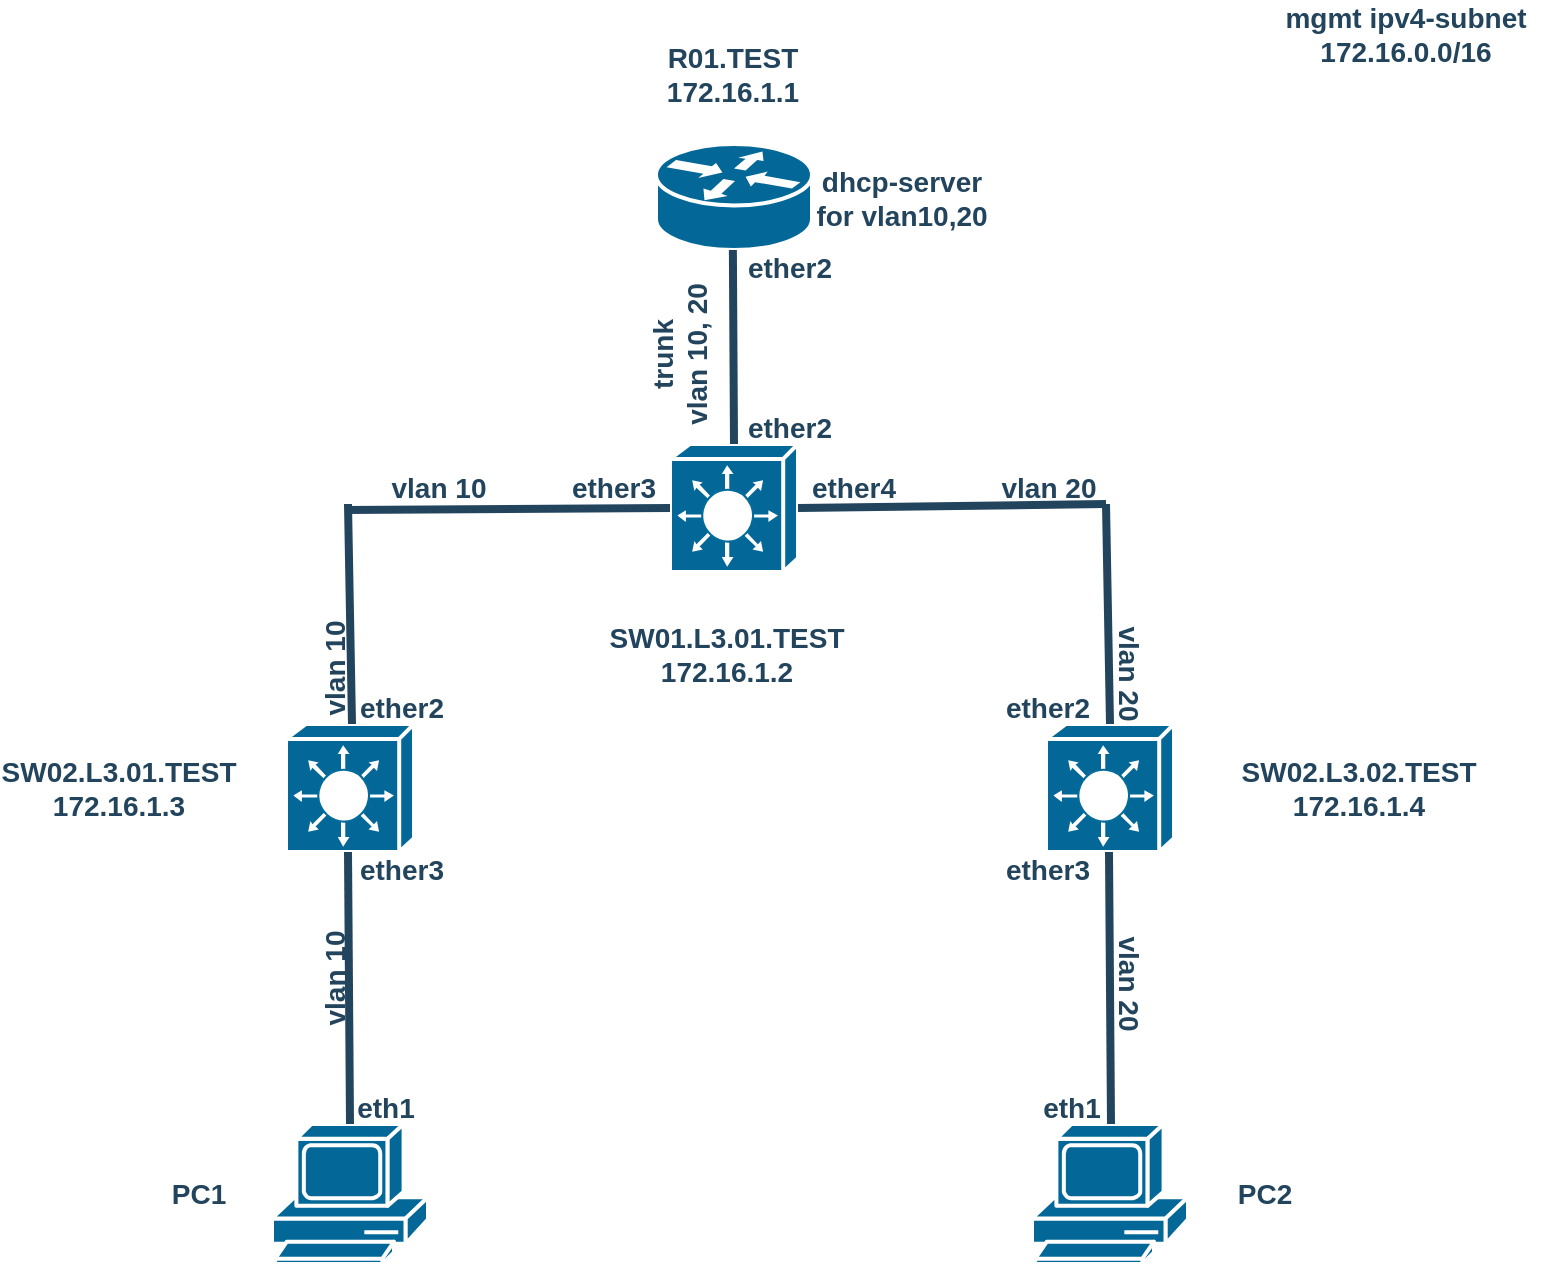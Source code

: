 <mxfile version="24.8.3">
  <diagram name="Страница — 1" id="8uJlKl_JoSrxCh5U-MXV">
    <mxGraphModel dx="2049" dy="1153" grid="1" gridSize="10" guides="1" tooltips="1" connect="1" arrows="1" fold="1" page="1" pageScale="1" pageWidth="827" pageHeight="750" math="0" shadow="0">
      <root>
        <mxCell id="0" />
        <mxCell id="1" parent="0" />
        <mxCell id="zHGn-3Nwz_6JcExacezY-1" value="" style="shape=mxgraph.cisco.routers.router;sketch=0;html=1;pointerEvents=1;dashed=0;fillColor=#036897;strokeColor=#ffffff;strokeWidth=2;verticalLabelPosition=bottom;verticalAlign=top;align=center;outlineConnect=0;" vertex="1" parent="1">
          <mxGeometry x="375" y="80" width="78" height="53" as="geometry" />
        </mxCell>
        <mxCell id="zHGn-3Nwz_6JcExacezY-2" value="" style="shape=mxgraph.cisco.switches.layer_3_switch;sketch=0;html=1;pointerEvents=1;dashed=0;fillColor=#036897;strokeColor=#ffffff;strokeWidth=2;verticalLabelPosition=bottom;verticalAlign=top;align=center;outlineConnect=0;" vertex="1" parent="1">
          <mxGeometry x="382" y="230" width="64" height="64" as="geometry" />
        </mxCell>
        <mxCell id="zHGn-3Nwz_6JcExacezY-3" value="" style="shape=mxgraph.cisco.switches.layer_3_switch;sketch=0;html=1;pointerEvents=1;dashed=0;fillColor=#036897;strokeColor=#ffffff;strokeWidth=2;verticalLabelPosition=bottom;verticalAlign=top;align=center;outlineConnect=0;" vertex="1" parent="1">
          <mxGeometry x="190" y="370" width="64" height="64" as="geometry" />
        </mxCell>
        <mxCell id="zHGn-3Nwz_6JcExacezY-4" value="" style="shape=mxgraph.cisco.switches.layer_3_switch;sketch=0;html=1;pointerEvents=1;dashed=0;fillColor=#036897;strokeColor=#ffffff;strokeWidth=2;verticalLabelPosition=bottom;verticalAlign=top;align=center;outlineConnect=0;" vertex="1" parent="1">
          <mxGeometry x="570" y="370" width="64" height="64" as="geometry" />
        </mxCell>
        <mxCell id="zHGn-3Nwz_6JcExacezY-5" value="" style="shape=mxgraph.cisco.computers_and_peripherals.pc;sketch=0;html=1;pointerEvents=1;dashed=0;fillColor=#036897;strokeColor=#ffffff;strokeWidth=2;verticalLabelPosition=bottom;verticalAlign=top;align=center;outlineConnect=0;" vertex="1" parent="1">
          <mxGeometry x="183" y="570" width="78" height="70" as="geometry" />
        </mxCell>
        <mxCell id="zHGn-3Nwz_6JcExacezY-6" value="" style="shape=mxgraph.cisco.computers_and_peripherals.pc;sketch=0;html=1;pointerEvents=1;dashed=0;fillColor=#036897;strokeColor=#ffffff;strokeWidth=2;verticalLabelPosition=bottom;verticalAlign=top;align=center;outlineConnect=0;" vertex="1" parent="1">
          <mxGeometry x="563" y="570" width="78" height="70" as="geometry" />
        </mxCell>
        <mxCell id="zHGn-3Nwz_6JcExacezY-12" value="&lt;font color=&quot;#23445d&quot;&gt;R01.TEST&lt;/font&gt;&lt;div&gt;&lt;font color=&quot;#23445d&quot;&gt;172.16.1.1&lt;/font&gt;&lt;/div&gt;" style="rounded=1;whiteSpace=wrap;html=1;strokeColor=none;fillColor=none;fontSize=14;fontColor=#742B21;align=center;fontStyle=1" vertex="1" parent="1">
          <mxGeometry x="377" y="30" width="73" height="30" as="geometry" />
        </mxCell>
        <mxCell id="zHGn-3Nwz_6JcExacezY-13" value="&lt;font color=&quot;#23445d&quot;&gt;SW01.L3.01.TEST&lt;/font&gt;&lt;br&gt;&lt;div&gt;&lt;font color=&quot;#23445d&quot;&gt;172.16.1.2&lt;/font&gt;&lt;/div&gt;" style="rounded=1;whiteSpace=wrap;html=1;strokeColor=none;fillColor=none;fontSize=14;fontColor=#742B21;align=center;fontStyle=1" vertex="1" parent="1">
          <mxGeometry x="373.5" y="320" width="72.5" height="30" as="geometry" />
        </mxCell>
        <mxCell id="zHGn-3Nwz_6JcExacezY-14" value="&lt;font color=&quot;#23445d&quot;&gt;SW02.L3.01.TEST&lt;/font&gt;&lt;br&gt;&lt;div&gt;&lt;font color=&quot;#23445d&quot;&gt;172.16.1.3&lt;/font&gt;&lt;/div&gt;" style="rounded=1;whiteSpace=wrap;html=1;strokeColor=none;fillColor=none;fontSize=14;fontColor=#742B21;align=center;fontStyle=1" vertex="1" parent="1">
          <mxGeometry x="70" y="387" width="72.5" height="30" as="geometry" />
        </mxCell>
        <mxCell id="zHGn-3Nwz_6JcExacezY-15" value="&lt;font color=&quot;#23445d&quot;&gt;SW02.L3.02.TEST&lt;/font&gt;&lt;br&gt;&lt;div&gt;&lt;font color=&quot;#23445d&quot;&gt;172.16.1.4&lt;/font&gt;&lt;/div&gt;" style="rounded=1;whiteSpace=wrap;html=1;strokeColor=none;fillColor=none;fontSize=14;fontColor=#742B21;align=center;fontStyle=1" vertex="1" parent="1">
          <mxGeometry x="690" y="387" width="72.5" height="30" as="geometry" />
        </mxCell>
        <mxCell id="zHGn-3Nwz_6JcExacezY-16" value="&lt;div&gt;&lt;font color=&quot;#23445d&quot;&gt;mgmt ipv4-subnet&lt;/font&gt;&lt;/div&gt;&lt;div&gt;&lt;font color=&quot;#23445d&quot;&gt;172.16.0.0/16&lt;/font&gt;&lt;/div&gt;" style="rounded=1;whiteSpace=wrap;html=1;strokeColor=none;fillColor=none;fontSize=14;fontColor=#742B21;align=center;fontStyle=1" vertex="1" parent="1">
          <mxGeometry x="680" y="10" width="140" height="30" as="geometry" />
        </mxCell>
        <mxCell id="zHGn-3Nwz_6JcExacezY-17" style="edgeStyle=none;rounded=1;html=1;strokeColor=#23445D;endArrow=none;endFill=0;strokeWidth=4;entryX=0.5;entryY=0;entryDx=0;entryDy=0;entryPerimeter=0;" edge="1" parent="1" target="zHGn-3Nwz_6JcExacezY-2">
          <mxGeometry relative="1" as="geometry">
            <mxPoint x="413.44" y="133" as="sourcePoint" />
            <mxPoint x="414.44" y="199" as="targetPoint" />
          </mxGeometry>
        </mxCell>
        <mxCell id="zHGn-3Nwz_6JcExacezY-18" value="&lt;font color=&quot;#23445d&quot;&gt;trunk&lt;/font&gt;&lt;div&gt;&lt;font color=&quot;#23445d&quot;&gt;vlan 10, 20&lt;/font&gt;&lt;/div&gt;" style="rounded=1;whiteSpace=wrap;html=1;strokeColor=none;fillColor=none;fontSize=14;fontColor=#742B21;align=center;fontStyle=1;rotation=-90;" vertex="1" parent="1">
          <mxGeometry x="350" y="170" width="73" height="30" as="geometry" />
        </mxCell>
        <mxCell id="zHGn-3Nwz_6JcExacezY-19" value="&lt;font color=&quot;#23445d&quot;&gt;ether2&lt;/font&gt;" style="rounded=1;whiteSpace=wrap;html=1;strokeColor=none;fillColor=none;fontSize=14;fontColor=#742B21;align=center;fontStyle=1" vertex="1" parent="1">
          <mxGeometry x="414" y="133" width="56" height="17" as="geometry" />
        </mxCell>
        <mxCell id="zHGn-3Nwz_6JcExacezY-20" value="&lt;font color=&quot;#23445d&quot;&gt;ether2&lt;/font&gt;" style="rounded=1;whiteSpace=wrap;html=1;strokeColor=none;fillColor=none;fontSize=14;fontColor=#742B21;align=center;fontStyle=1" vertex="1" parent="1">
          <mxGeometry x="414" y="213" width="56" height="17" as="geometry" />
        </mxCell>
        <mxCell id="zHGn-3Nwz_6JcExacezY-22" style="edgeStyle=none;rounded=1;html=1;strokeColor=#23445D;endArrow=none;endFill=0;strokeWidth=4;entryX=0.5;entryY=0;entryDx=0;entryDy=0;entryPerimeter=0;" edge="1" parent="1">
          <mxGeometry relative="1" as="geometry">
            <mxPoint x="600" y="260" as="sourcePoint" />
            <mxPoint x="602" y="370" as="targetPoint" />
          </mxGeometry>
        </mxCell>
        <mxCell id="zHGn-3Nwz_6JcExacezY-23" style="edgeStyle=none;rounded=1;html=1;strokeColor=#23445D;endArrow=none;endFill=0;strokeWidth=4;entryX=1;entryY=0.5;entryDx=0;entryDy=0;entryPerimeter=0;" edge="1" parent="1" target="zHGn-3Nwz_6JcExacezY-2">
          <mxGeometry relative="1" as="geometry">
            <mxPoint x="600" y="260" as="sourcePoint" />
            <mxPoint x="510.56" y="350" as="targetPoint" />
          </mxGeometry>
        </mxCell>
        <mxCell id="zHGn-3Nwz_6JcExacezY-24" style="edgeStyle=none;rounded=1;html=1;strokeColor=#23445D;endArrow=none;endFill=0;strokeWidth=4;entryX=0.5;entryY=0;entryDx=0;entryDy=0;entryPerimeter=0;" edge="1" parent="1">
          <mxGeometry relative="1" as="geometry">
            <mxPoint x="221" y="260" as="sourcePoint" />
            <mxPoint x="223" y="370" as="targetPoint" />
          </mxGeometry>
        </mxCell>
        <mxCell id="zHGn-3Nwz_6JcExacezY-25" style="edgeStyle=none;rounded=1;html=1;strokeColor=#23445D;endArrow=none;endFill=0;strokeWidth=4;entryX=1;entryY=0.5;entryDx=0;entryDy=0;entryPerimeter=0;exitX=0;exitY=0.5;exitDx=0;exitDy=0;exitPerimeter=0;" edge="1" parent="1" source="zHGn-3Nwz_6JcExacezY-2">
          <mxGeometry relative="1" as="geometry">
            <mxPoint x="373.5" y="261" as="sourcePoint" />
            <mxPoint x="219.5" y="263" as="targetPoint" />
          </mxGeometry>
        </mxCell>
        <mxCell id="zHGn-3Nwz_6JcExacezY-26" style="edgeStyle=none;rounded=1;html=1;strokeColor=#23445D;endArrow=none;endFill=0;strokeWidth=4;entryX=0.5;entryY=0;entryDx=0;entryDy=0;entryPerimeter=0;" edge="1" parent="1" target="zHGn-3Nwz_6JcExacezY-5">
          <mxGeometry relative="1" as="geometry">
            <mxPoint x="221" y="434" as="sourcePoint" />
            <mxPoint x="223" y="544" as="targetPoint" />
          </mxGeometry>
        </mxCell>
        <mxCell id="zHGn-3Nwz_6JcExacezY-27" style="edgeStyle=none;rounded=1;html=1;strokeColor=#23445D;endArrow=none;endFill=0;strokeWidth=4;entryX=0.5;entryY=0;entryDx=0;entryDy=0;entryPerimeter=0;" edge="1" parent="1">
          <mxGeometry relative="1" as="geometry">
            <mxPoint x="601.5" y="434" as="sourcePoint" />
            <mxPoint x="602.5" y="570" as="targetPoint" />
          </mxGeometry>
        </mxCell>
        <mxCell id="zHGn-3Nwz_6JcExacezY-28" value="&lt;div&gt;&lt;font color=&quot;#23445d&quot;&gt;dhcp-server&lt;/font&gt;&lt;/div&gt;&lt;div&gt;&lt;font color=&quot;#23445d&quot;&gt;for vlan10,20&lt;/font&gt;&lt;/div&gt;" style="rounded=1;whiteSpace=wrap;html=1;strokeColor=none;fillColor=none;fontSize=14;fontColor=#742B21;align=center;fontStyle=1" vertex="1" parent="1">
          <mxGeometry x="453" y="91.5" width="90" height="30" as="geometry" />
        </mxCell>
        <mxCell id="zHGn-3Nwz_6JcExacezY-29" value="&lt;font color=&quot;#23445d&quot;&gt;vlan 10&lt;/font&gt;" style="rounded=1;whiteSpace=wrap;html=1;strokeColor=none;fillColor=none;fontSize=14;fontColor=#742B21;align=center;fontStyle=1" vertex="1" parent="1">
          <mxGeometry x="230" y="236.5" width="73" height="30" as="geometry" />
        </mxCell>
        <mxCell id="zHGn-3Nwz_6JcExacezY-30" value="&lt;font color=&quot;#23445d&quot;&gt;ether3&lt;/font&gt;" style="rounded=1;whiteSpace=wrap;html=1;strokeColor=none;fillColor=none;fontSize=14;fontColor=#742B21;align=center;fontStyle=1" vertex="1" parent="1">
          <mxGeometry x="326" y="243" width="56" height="17" as="geometry" />
        </mxCell>
        <mxCell id="zHGn-3Nwz_6JcExacezY-31" value="&lt;font color=&quot;#23445d&quot;&gt;ether4&lt;/font&gt;" style="rounded=1;whiteSpace=wrap;html=1;strokeColor=none;fillColor=none;fontSize=14;fontColor=#742B21;align=center;fontStyle=1" vertex="1" parent="1">
          <mxGeometry x="446" y="243" width="56" height="17" as="geometry" />
        </mxCell>
        <mxCell id="zHGn-3Nwz_6JcExacezY-33" value="&lt;font color=&quot;#23445d&quot;&gt;ether2&lt;/font&gt;" style="rounded=1;whiteSpace=wrap;html=1;strokeColor=none;fillColor=none;fontSize=14;fontColor=#742B21;align=center;fontStyle=1" vertex="1" parent="1">
          <mxGeometry x="220" y="353" width="56" height="17" as="geometry" />
        </mxCell>
        <mxCell id="zHGn-3Nwz_6JcExacezY-34" value="&lt;font color=&quot;#23445d&quot;&gt;ether2&lt;/font&gt;" style="rounded=1;whiteSpace=wrap;html=1;strokeColor=none;fillColor=none;fontSize=14;fontColor=#742B21;align=center;fontStyle=1" vertex="1" parent="1">
          <mxGeometry x="543" y="353" width="56" height="17" as="geometry" />
        </mxCell>
        <mxCell id="zHGn-3Nwz_6JcExacezY-35" value="&lt;font color=&quot;#23445d&quot;&gt;ether3&lt;/font&gt;" style="rounded=1;whiteSpace=wrap;html=1;strokeColor=none;fillColor=none;fontSize=14;fontColor=#742B21;align=center;fontStyle=1" vertex="1" parent="1">
          <mxGeometry x="220" y="434" width="56" height="17" as="geometry" />
        </mxCell>
        <mxCell id="zHGn-3Nwz_6JcExacezY-37" value="&lt;font color=&quot;#23445d&quot;&gt;ether3&lt;/font&gt;" style="rounded=1;whiteSpace=wrap;html=1;strokeColor=none;fillColor=none;fontSize=14;fontColor=#742B21;align=center;fontStyle=1" vertex="1" parent="1">
          <mxGeometry x="543" y="434" width="56" height="17" as="geometry" />
        </mxCell>
        <mxCell id="zHGn-3Nwz_6JcExacezY-38" value="&lt;font color=&quot;#23445d&quot;&gt;vlan 20&lt;/font&gt;" style="rounded=1;whiteSpace=wrap;html=1;strokeColor=none;fillColor=none;fontSize=14;fontColor=#742B21;align=center;fontStyle=1" vertex="1" parent="1">
          <mxGeometry x="534.5" y="236.5" width="73" height="30" as="geometry" />
        </mxCell>
        <mxCell id="zHGn-3Nwz_6JcExacezY-39" value="&lt;font color=&quot;#23445d&quot;&gt;vlan 20&lt;/font&gt;" style="rounded=1;whiteSpace=wrap;html=1;strokeColor=none;fillColor=none;fontSize=14;fontColor=#742B21;align=center;fontStyle=1;rotation=90;" vertex="1" parent="1">
          <mxGeometry x="575" y="335" width="73" height="20" as="geometry" />
        </mxCell>
        <mxCell id="zHGn-3Nwz_6JcExacezY-40" value="&lt;font color=&quot;#23445d&quot;&gt;vlan 10&lt;/font&gt;" style="rounded=1;whiteSpace=wrap;html=1;strokeColor=none;fillColor=none;fontSize=14;fontColor=#742B21;align=center;fontStyle=1;rotation=-90;" vertex="1" parent="1">
          <mxGeometry x="177.5" y="335" width="73" height="15" as="geometry" />
        </mxCell>
        <mxCell id="zHGn-3Nwz_6JcExacezY-42" value="&lt;font color=&quot;#23445d&quot;&gt;vlan 10&lt;/font&gt;" style="rounded=1;whiteSpace=wrap;html=1;strokeColor=none;fillColor=none;fontSize=14;fontColor=#742B21;align=center;fontStyle=1;rotation=-90;" vertex="1" parent="1">
          <mxGeometry x="177.5" y="490" width="73" height="15" as="geometry" />
        </mxCell>
        <mxCell id="zHGn-3Nwz_6JcExacezY-43" value="&lt;font color=&quot;#23445d&quot;&gt;vlan 20&lt;/font&gt;" style="rounded=1;whiteSpace=wrap;html=1;strokeColor=none;fillColor=none;fontSize=14;fontColor=#742B21;align=center;fontStyle=1;rotation=90;" vertex="1" parent="1">
          <mxGeometry x="575" y="490" width="73" height="20" as="geometry" />
        </mxCell>
        <mxCell id="zHGn-3Nwz_6JcExacezY-44" value="&lt;font color=&quot;#23445d&quot;&gt;eth1&lt;/font&gt;" style="rounded=1;whiteSpace=wrap;html=1;strokeColor=none;fillColor=none;fontSize=14;fontColor=#742B21;align=center;fontStyle=1" vertex="1" parent="1">
          <mxGeometry x="220" y="553" width="40" height="17" as="geometry" />
        </mxCell>
        <mxCell id="zHGn-3Nwz_6JcExacezY-45" value="&lt;font color=&quot;#23445d&quot;&gt;eth1&lt;/font&gt;" style="rounded=1;whiteSpace=wrap;html=1;strokeColor=none;fillColor=none;fontSize=14;fontColor=#742B21;align=center;fontStyle=1" vertex="1" parent="1">
          <mxGeometry x="563" y="553" width="40" height="17" as="geometry" />
        </mxCell>
        <mxCell id="zHGn-3Nwz_6JcExacezY-46" value="&lt;div&gt;&lt;font color=&quot;#23445d&quot;&gt;PC1&lt;/font&gt;&lt;/div&gt;" style="rounded=1;whiteSpace=wrap;html=1;strokeColor=none;fillColor=none;fontSize=14;fontColor=#742B21;align=center;fontStyle=1" vertex="1" parent="1">
          <mxGeometry x="115" y="595" width="62.5" height="20" as="geometry" />
        </mxCell>
        <mxCell id="zHGn-3Nwz_6JcExacezY-47" value="&lt;div&gt;&lt;font color=&quot;#23445d&quot;&gt;PC2&lt;/font&gt;&lt;/div&gt;" style="rounded=1;whiteSpace=wrap;html=1;strokeColor=none;fillColor=none;fontSize=14;fontColor=#742B21;align=center;fontStyle=1" vertex="1" parent="1">
          <mxGeometry x="648" y="595" width="62.5" height="20" as="geometry" />
        </mxCell>
      </root>
    </mxGraphModel>
  </diagram>
</mxfile>
